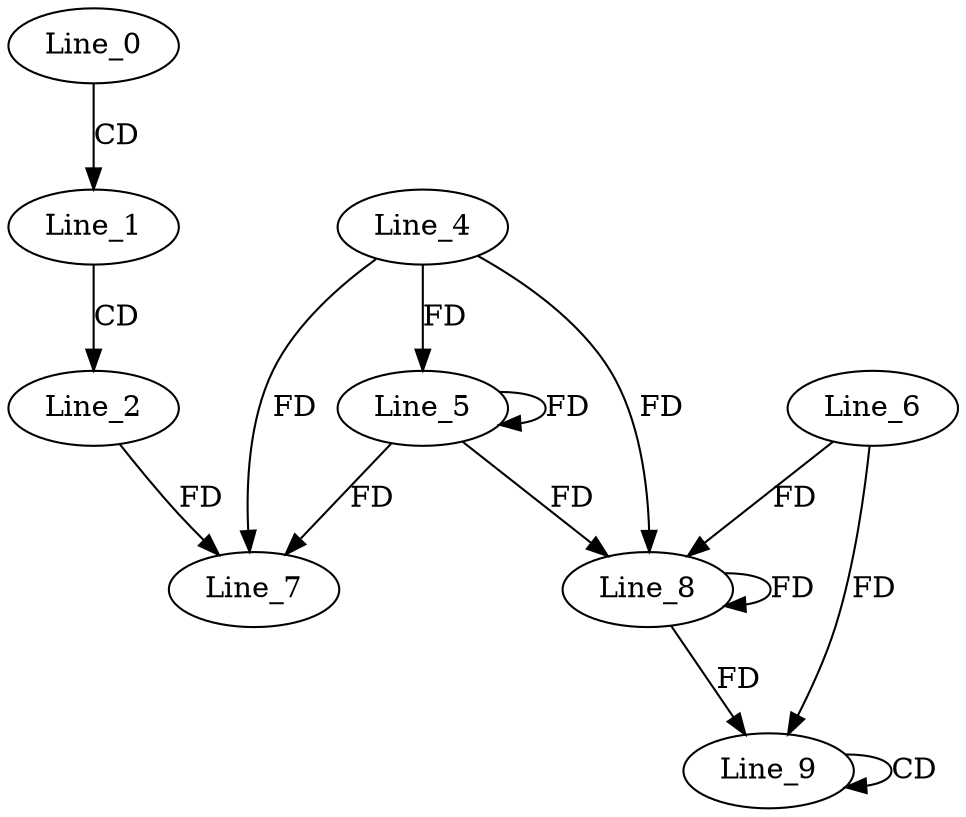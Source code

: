 digraph G {
  Line_0;
  Line_1;
  Line_2;
  Line_4;
  Line_5;
  Line_5;
  Line_7;
  Line_7;
  Line_7;
  Line_6;
  Line_8;
  Line_8;
  Line_9;
  Line_9;
  Line_0 -> Line_1 [ label="CD" ];
  Line_1 -> Line_2 [ label="CD" ];
  Line_4 -> Line_5 [ label="FD" ];
  Line_5 -> Line_5 [ label="FD" ];
  Line_4 -> Line_7 [ label="FD" ];
  Line_5 -> Line_7 [ label="FD" ];
  Line_2 -> Line_7 [ label="FD" ];
  Line_6 -> Line_8 [ label="FD" ];
  Line_8 -> Line_8 [ label="FD" ];
  Line_4 -> Line_8 [ label="FD" ];
  Line_5 -> Line_8 [ label="FD" ];
  Line_9 -> Line_9 [ label="CD" ];
  Line_6 -> Line_9 [ label="FD" ];
  Line_8 -> Line_9 [ label="FD" ];
}
